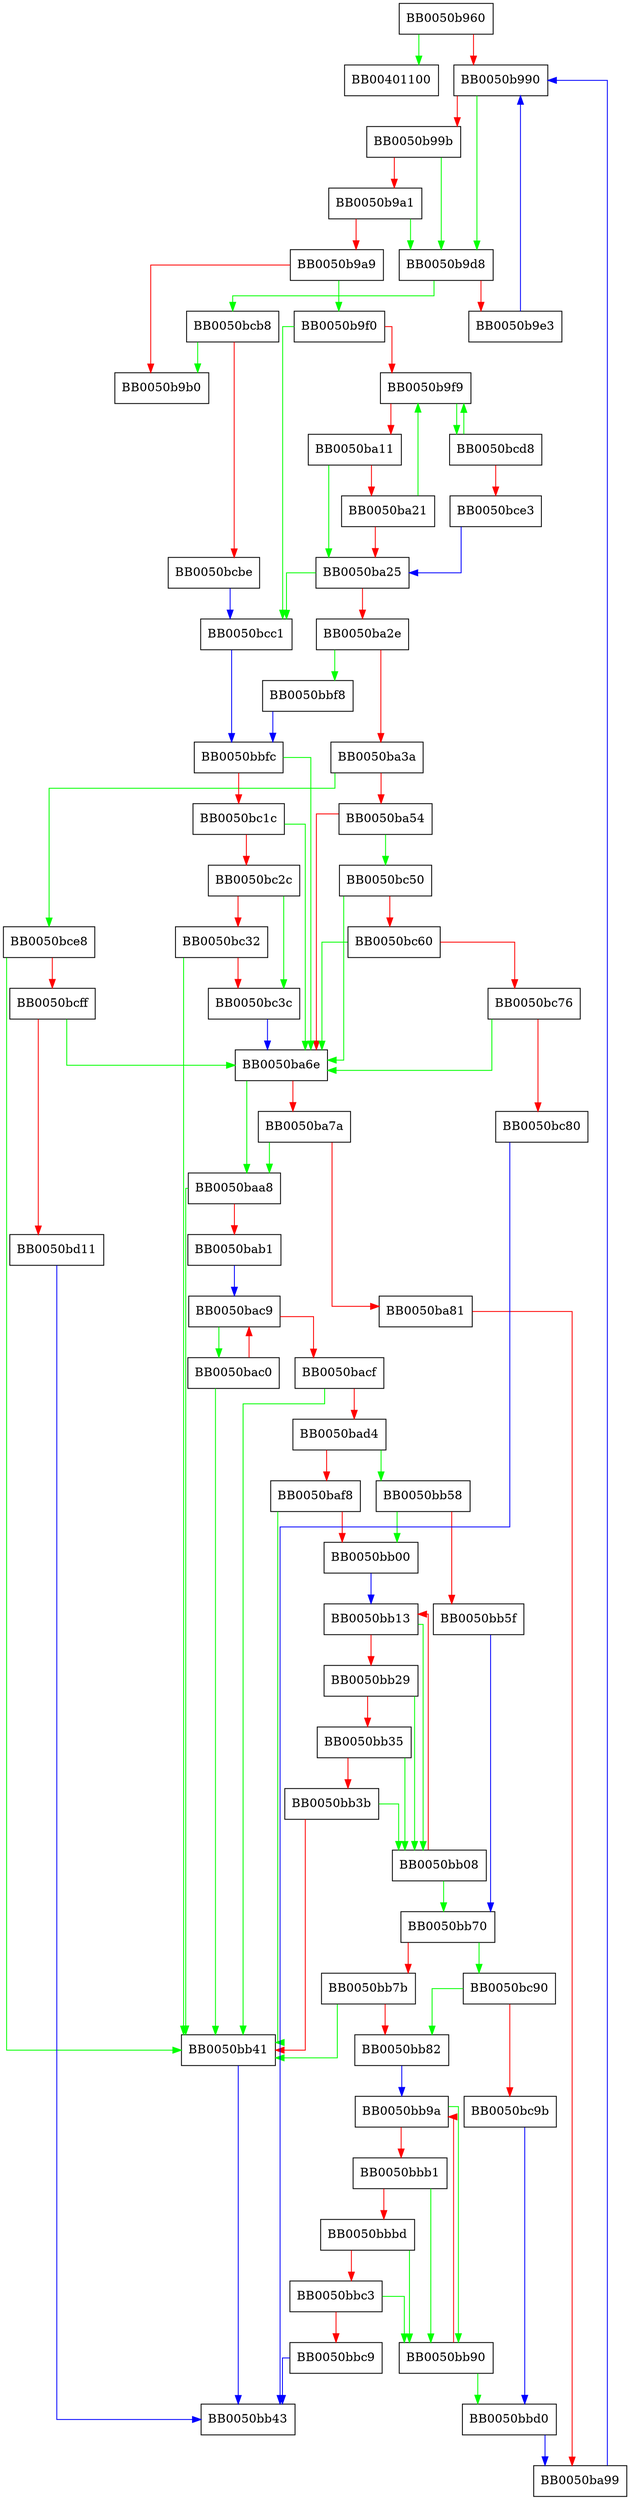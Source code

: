 digraph ossl_qlog_set_filter {
  node [shape="box"];
  graph [splines=ortho];
  BB0050b960 -> BB00401100 [color="green"];
  BB0050b960 -> BB0050b990 [color="red"];
  BB0050b990 -> BB0050b9d8 [color="green"];
  BB0050b990 -> BB0050b99b [color="red"];
  BB0050b99b -> BB0050b9d8 [color="green"];
  BB0050b99b -> BB0050b9a1 [color="red"];
  BB0050b9a1 -> BB0050b9d8 [color="green"];
  BB0050b9a1 -> BB0050b9a9 [color="red"];
  BB0050b9a9 -> BB0050b9f0 [color="green"];
  BB0050b9a9 -> BB0050b9b0 [color="red"];
  BB0050b9d8 -> BB0050bcb8 [color="green"];
  BB0050b9d8 -> BB0050b9e3 [color="red"];
  BB0050b9e3 -> BB0050b990 [color="blue"];
  BB0050b9f0 -> BB0050bcc1 [color="green"];
  BB0050b9f0 -> BB0050b9f9 [color="red"];
  BB0050b9f9 -> BB0050bcd8 [color="green"];
  BB0050b9f9 -> BB0050ba11 [color="red"];
  BB0050ba11 -> BB0050ba25 [color="green"];
  BB0050ba11 -> BB0050ba21 [color="red"];
  BB0050ba21 -> BB0050b9f9 [color="green"];
  BB0050ba21 -> BB0050ba25 [color="red"];
  BB0050ba25 -> BB0050bcc1 [color="green"];
  BB0050ba25 -> BB0050ba2e [color="red"];
  BB0050ba2e -> BB0050bbf8 [color="green"];
  BB0050ba2e -> BB0050ba3a [color="red"];
  BB0050ba3a -> BB0050bce8 [color="green"];
  BB0050ba3a -> BB0050ba54 [color="red"];
  BB0050ba54 -> BB0050bc50 [color="green"];
  BB0050ba54 -> BB0050ba6e [color="red"];
  BB0050ba6e -> BB0050baa8 [color="green"];
  BB0050ba6e -> BB0050ba7a [color="red"];
  BB0050ba7a -> BB0050baa8 [color="green"];
  BB0050ba7a -> BB0050ba81 [color="red"];
  BB0050ba81 -> BB0050ba99 [color="red"];
  BB0050ba99 -> BB0050b990 [color="blue"];
  BB0050baa8 -> BB0050bb41 [color="green"];
  BB0050baa8 -> BB0050bab1 [color="red"];
  BB0050bab1 -> BB0050bac9 [color="blue"];
  BB0050bac0 -> BB0050bb41 [color="green"];
  BB0050bac0 -> BB0050bac9 [color="red"];
  BB0050bac9 -> BB0050bac0 [color="green"];
  BB0050bac9 -> BB0050bacf [color="red"];
  BB0050bacf -> BB0050bb41 [color="green"];
  BB0050bacf -> BB0050bad4 [color="red"];
  BB0050bad4 -> BB0050bb58 [color="green"];
  BB0050bad4 -> BB0050baf8 [color="red"];
  BB0050baf8 -> BB0050bb41 [color="green"];
  BB0050baf8 -> BB0050bb00 [color="red"];
  BB0050bb00 -> BB0050bb13 [color="blue"];
  BB0050bb08 -> BB0050bb70 [color="green"];
  BB0050bb08 -> BB0050bb13 [color="red"];
  BB0050bb13 -> BB0050bb08 [color="green"];
  BB0050bb13 -> BB0050bb29 [color="red"];
  BB0050bb29 -> BB0050bb08 [color="green"];
  BB0050bb29 -> BB0050bb35 [color="red"];
  BB0050bb35 -> BB0050bb08 [color="green"];
  BB0050bb35 -> BB0050bb3b [color="red"];
  BB0050bb3b -> BB0050bb08 [color="green"];
  BB0050bb3b -> BB0050bb41 [color="red"];
  BB0050bb41 -> BB0050bb43 [color="blue"];
  BB0050bb58 -> BB0050bb00 [color="green"];
  BB0050bb58 -> BB0050bb5f [color="red"];
  BB0050bb5f -> BB0050bb70 [color="blue"];
  BB0050bb70 -> BB0050bc90 [color="green"];
  BB0050bb70 -> BB0050bb7b [color="red"];
  BB0050bb7b -> BB0050bb41 [color="green"];
  BB0050bb7b -> BB0050bb82 [color="red"];
  BB0050bb82 -> BB0050bb9a [color="blue"];
  BB0050bb90 -> BB0050bbd0 [color="green"];
  BB0050bb90 -> BB0050bb9a [color="red"];
  BB0050bb9a -> BB0050bb90 [color="green"];
  BB0050bb9a -> BB0050bbb1 [color="red"];
  BB0050bbb1 -> BB0050bb90 [color="green"];
  BB0050bbb1 -> BB0050bbbd [color="red"];
  BB0050bbbd -> BB0050bb90 [color="green"];
  BB0050bbbd -> BB0050bbc3 [color="red"];
  BB0050bbc3 -> BB0050bb90 [color="green"];
  BB0050bbc3 -> BB0050bbc9 [color="red"];
  BB0050bbc9 -> BB0050bb43 [color="blue"];
  BB0050bbd0 -> BB0050ba99 [color="blue"];
  BB0050bbf8 -> BB0050bbfc [color="blue"];
  BB0050bbfc -> BB0050ba6e [color="green"];
  BB0050bbfc -> BB0050bc1c [color="red"];
  BB0050bc1c -> BB0050ba6e [color="green"];
  BB0050bc1c -> BB0050bc2c [color="red"];
  BB0050bc2c -> BB0050bc3c [color="green"];
  BB0050bc2c -> BB0050bc32 [color="red"];
  BB0050bc32 -> BB0050bb41 [color="green"];
  BB0050bc32 -> BB0050bc3c [color="red"];
  BB0050bc3c -> BB0050ba6e [color="blue"];
  BB0050bc50 -> BB0050ba6e [color="green"];
  BB0050bc50 -> BB0050bc60 [color="red"];
  BB0050bc60 -> BB0050ba6e [color="green"];
  BB0050bc60 -> BB0050bc76 [color="red"];
  BB0050bc76 -> BB0050ba6e [color="green"];
  BB0050bc76 -> BB0050bc80 [color="red"];
  BB0050bc80 -> BB0050bb43 [color="blue"];
  BB0050bc90 -> BB0050bb82 [color="green"];
  BB0050bc90 -> BB0050bc9b [color="red"];
  BB0050bc9b -> BB0050bbd0 [color="blue"];
  BB0050bcb8 -> BB0050b9b0 [color="green"];
  BB0050bcb8 -> BB0050bcbe [color="red"];
  BB0050bcbe -> BB0050bcc1 [color="blue"];
  BB0050bcc1 -> BB0050bbfc [color="blue"];
  BB0050bcd8 -> BB0050b9f9 [color="green"];
  BB0050bcd8 -> BB0050bce3 [color="red"];
  BB0050bce3 -> BB0050ba25 [color="blue"];
  BB0050bce8 -> BB0050bb41 [color="green"];
  BB0050bce8 -> BB0050bcff [color="red"];
  BB0050bcff -> BB0050ba6e [color="green"];
  BB0050bcff -> BB0050bd11 [color="red"];
  BB0050bd11 -> BB0050bb43 [color="blue"];
}
